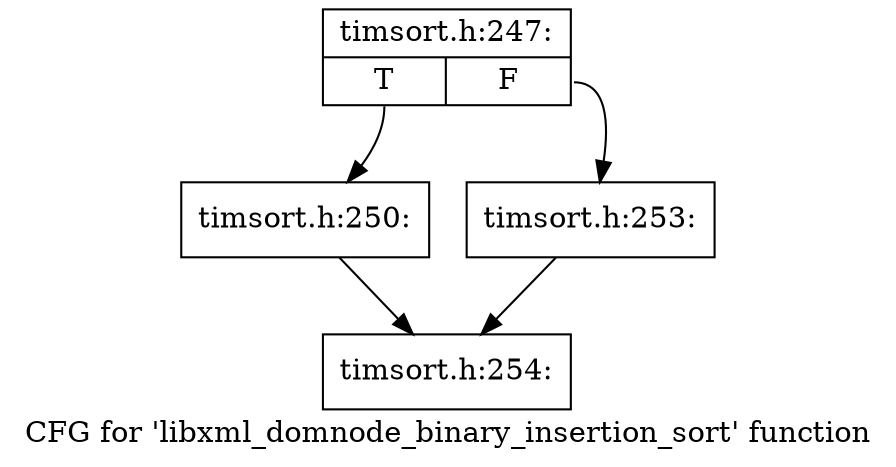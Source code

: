 digraph "CFG for 'libxml_domnode_binary_insertion_sort' function" {
	label="CFG for 'libxml_domnode_binary_insertion_sort' function";

	Node0x55e6b23ac350 [shape=record,label="{timsort.h:247:|{<s0>T|<s1>F}}"];
	Node0x55e6b23ac350:s0 -> Node0x55e6b23c6980;
	Node0x55e6b23ac350:s1 -> Node0x55e6b23c69d0;
	Node0x55e6b23c6980 [shape=record,label="{timsort.h:250:}"];
	Node0x55e6b23c6980 -> Node0x55e6b23a1f80;
	Node0x55e6b23c69d0 [shape=record,label="{timsort.h:253:}"];
	Node0x55e6b23c69d0 -> Node0x55e6b23a1f80;
	Node0x55e6b23a1f80 [shape=record,label="{timsort.h:254:}"];
}
